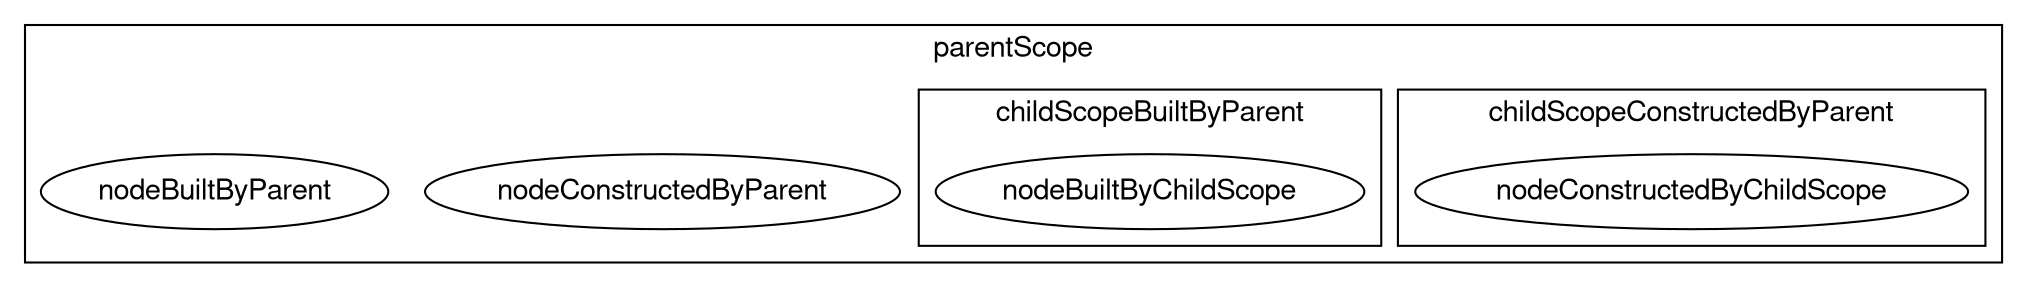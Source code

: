 digraph unix {
  graph [ dpi = 75 ]; 
  graph [nodesep = 0.25; ranksep=0.25];
  fontname="Helvetica,Arial,sans-serif"
  node [fontname="Helvetica,Arial,sans-serif"]
  edge [fontname="Helvetica,Arial,sans-serif"]
  subgraph cluster_parentScope_2 {
    label = "parentScope"; // scope
    nodeConstructedByParent_0 [
      label = "nodeConstructedByParent"; // node
    ];
    nodeBuiltByParent_1 [
      label = "nodeBuiltByParent"; // node
    ];
    subgraph cluster_childScopeConstructedByParent_3 {
      label = "childScopeConstructedByParent"; // scope
      nodeConstructedByChildScope_2 [
        label = "nodeConstructedByChildScope"; // node
      ];
      
    }
    subgraph cluster_childScopeBuiltByParent_4 {
      label = "childScopeBuiltByParent"; // scope
      nodeBuiltByChildScope_3 [
        label = "nodeBuiltByChildScope"; // node
      ];
      
    }
    
  }
}
